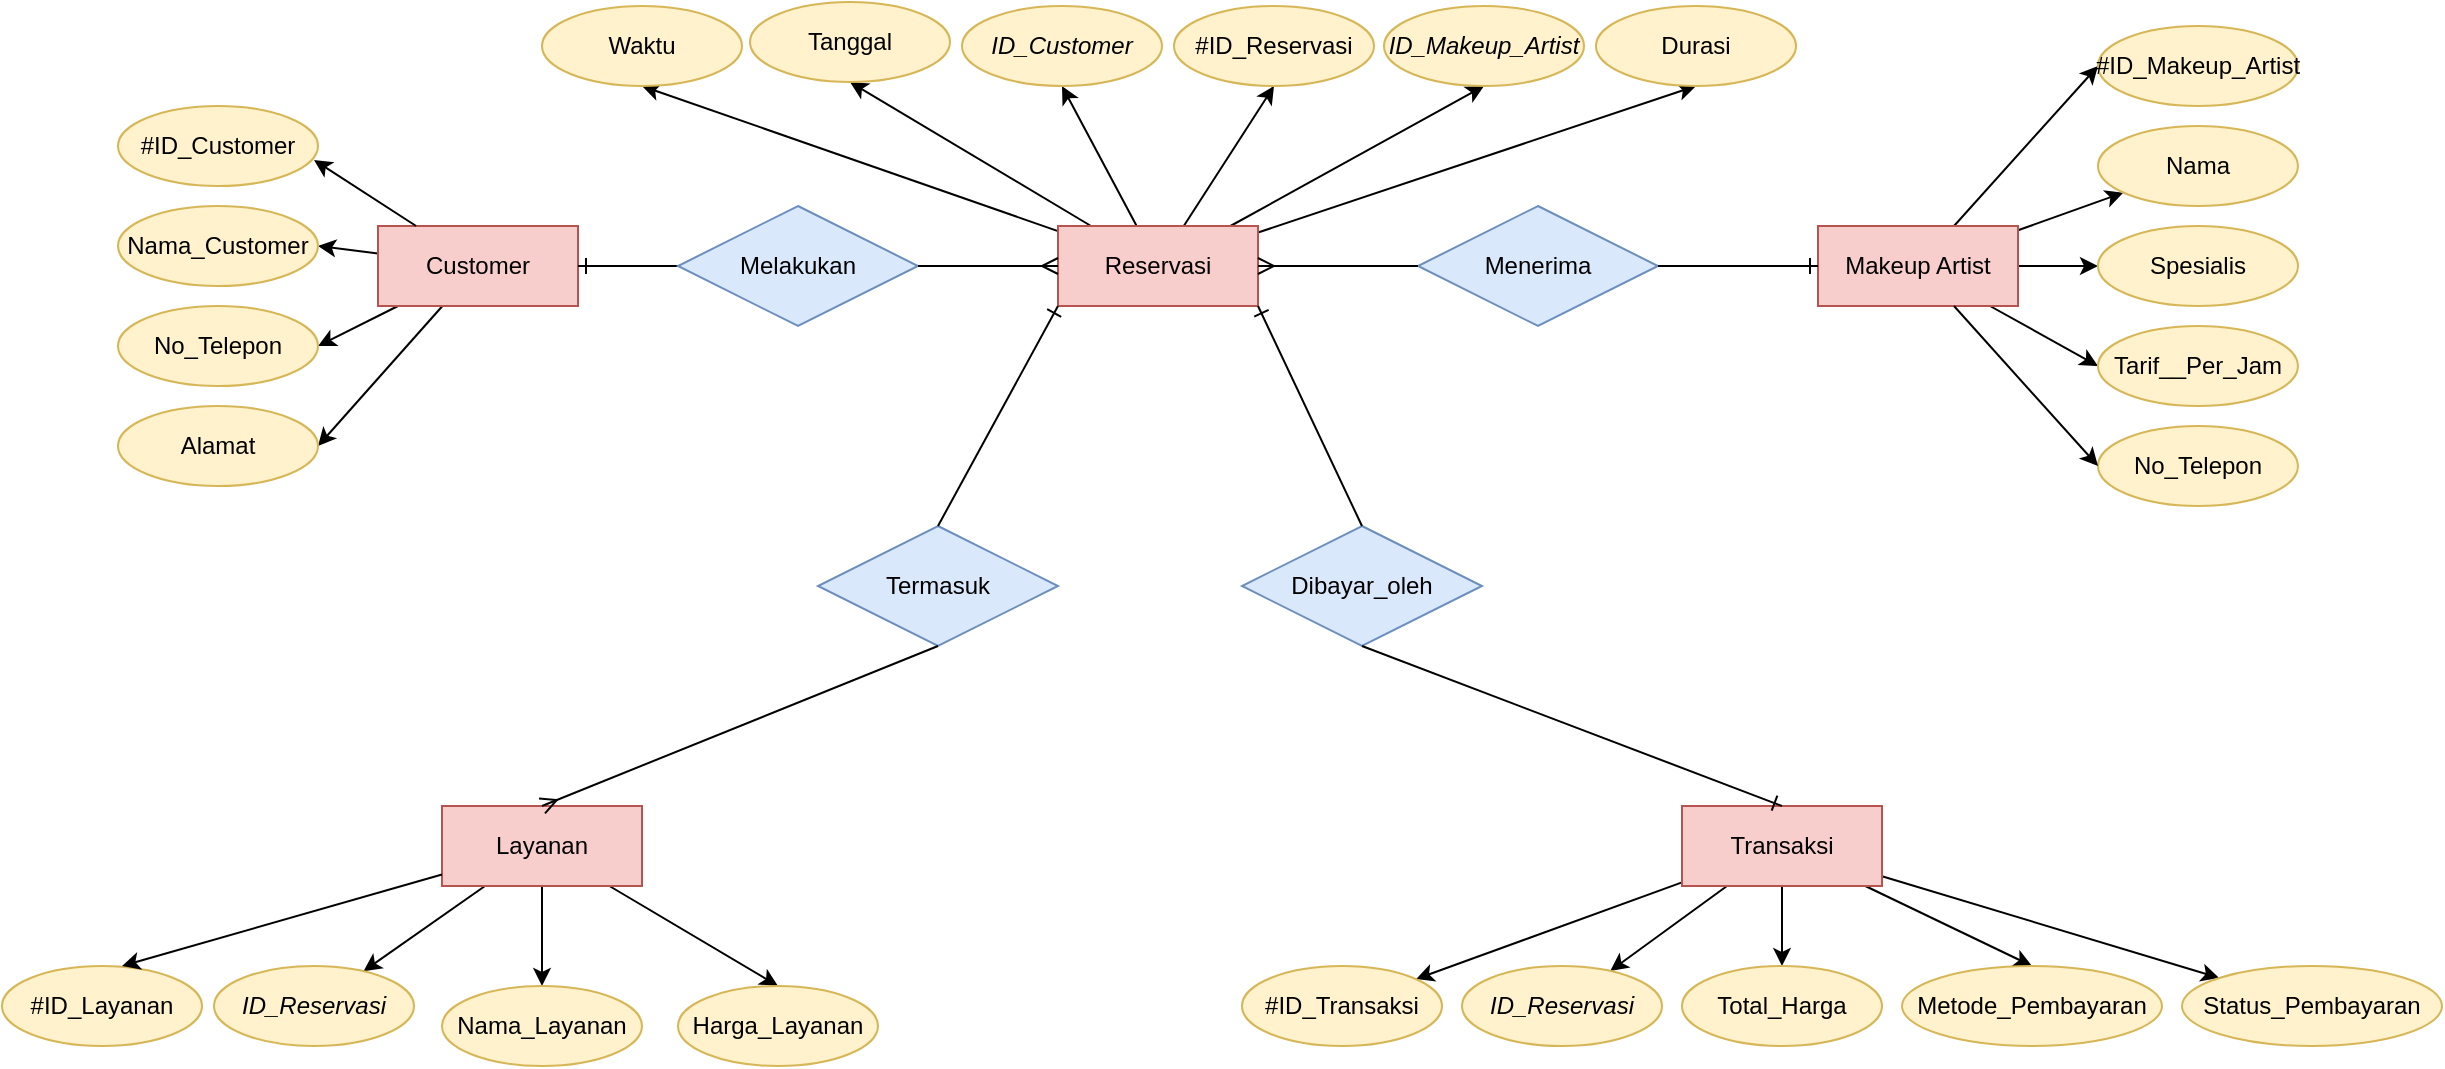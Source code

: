 <mxfile version="26.1.0">
  <diagram name="ERD" id="mqRnHoleAtuB4LZljWnc">
    <mxGraphModel dx="2150" dy="2070" grid="1" gridSize="10" guides="1" tooltips="1" connect="1" arrows="1" fold="1" page="0" pageScale="1" pageWidth="850" pageHeight="1100" math="0" shadow="0">
      <root>
        <mxCell id="0" />
        <mxCell id="1" parent="0" />
        <mxCell id="sZu51_ly2vgdn9Agz_vI-21" style="rounded=0;orthogonalLoop=1;jettySize=auto;html=1;entryX=0.5;entryY=1;entryDx=0;entryDy=0;" parent="1" source="39gsjnchr3GjjbWTML9K-1" target="39gsjnchr3GjjbWTML9K-35" edge="1">
          <mxGeometry relative="1" as="geometry" />
        </mxCell>
        <mxCell id="sZu51_ly2vgdn9Agz_vI-22" style="rounded=0;orthogonalLoop=1;jettySize=auto;html=1;entryX=0.5;entryY=1;entryDx=0;entryDy=0;" parent="1" source="39gsjnchr3GjjbWTML9K-1" target="39gsjnchr3GjjbWTML9K-34" edge="1">
          <mxGeometry relative="1" as="geometry" />
        </mxCell>
        <mxCell id="sZu51_ly2vgdn9Agz_vI-23" style="rounded=0;orthogonalLoop=1;jettySize=auto;html=1;entryX=0.5;entryY=1;entryDx=0;entryDy=0;" parent="1" source="39gsjnchr3GjjbWTML9K-1" target="39gsjnchr3GjjbWTML9K-36" edge="1">
          <mxGeometry relative="1" as="geometry" />
        </mxCell>
        <mxCell id="sZu51_ly2vgdn9Agz_vI-24" style="rounded=0;orthogonalLoop=1;jettySize=auto;html=1;entryX=0.5;entryY=1;entryDx=0;entryDy=0;" parent="1" source="39gsjnchr3GjjbWTML9K-1" target="39gsjnchr3GjjbWTML9K-33" edge="1">
          <mxGeometry relative="1" as="geometry" />
        </mxCell>
        <mxCell id="sZu51_ly2vgdn9Agz_vI-25" style="rounded=0;orthogonalLoop=1;jettySize=auto;html=1;entryX=0.5;entryY=1;entryDx=0;entryDy=0;" parent="1" source="39gsjnchr3GjjbWTML9K-1" target="39gsjnchr3GjjbWTML9K-31" edge="1">
          <mxGeometry relative="1" as="geometry" />
        </mxCell>
        <mxCell id="sZu51_ly2vgdn9Agz_vI-26" style="rounded=0;orthogonalLoop=1;jettySize=auto;html=1;entryX=0.5;entryY=1;entryDx=0;entryDy=0;" parent="1" source="39gsjnchr3GjjbWTML9K-1" target="39gsjnchr3GjjbWTML9K-32" edge="1">
          <mxGeometry relative="1" as="geometry" />
        </mxCell>
        <mxCell id="39gsjnchr3GjjbWTML9K-1" value="Reservasi" style="whiteSpace=wrap;html=1;align=center;fillColor=#f8cecc;strokeColor=#b85450;" parent="1" vertex="1">
          <mxGeometry x="778" y="-820" width="100" height="40" as="geometry" />
        </mxCell>
        <mxCell id="39gsjnchr3GjjbWTML9K-64" style="rounded=0;orthogonalLoop=1;jettySize=auto;html=1;" parent="1" source="39gsjnchr3GjjbWTML9K-2" target="39gsjnchr3GjjbWTML9K-59" edge="1">
          <mxGeometry relative="1" as="geometry" />
        </mxCell>
        <mxCell id="39gsjnchr3GjjbWTML9K-65" style="rounded=0;orthogonalLoop=1;jettySize=auto;html=1;" parent="1" source="39gsjnchr3GjjbWTML9K-2" target="39gsjnchr3GjjbWTML9K-60" edge="1">
          <mxGeometry relative="1" as="geometry" />
        </mxCell>
        <mxCell id="39gsjnchr3GjjbWTML9K-67" style="rounded=0;orthogonalLoop=1;jettySize=auto;html=1;" parent="1" source="39gsjnchr3GjjbWTML9K-2" target="39gsjnchr3GjjbWTML9K-61" edge="1">
          <mxGeometry relative="1" as="geometry" />
        </mxCell>
        <mxCell id="39gsjnchr3GjjbWTML9K-68" style="rounded=0;orthogonalLoop=1;jettySize=auto;html=1;entryX=0.5;entryY=0;entryDx=0;entryDy=0;" parent="1" source="39gsjnchr3GjjbWTML9K-2" target="39gsjnchr3GjjbWTML9K-62" edge="1">
          <mxGeometry relative="1" as="geometry" />
        </mxCell>
        <mxCell id="39gsjnchr3GjjbWTML9K-69" style="rounded=0;orthogonalLoop=1;jettySize=auto;html=1;" parent="1" source="39gsjnchr3GjjbWTML9K-2" target="39gsjnchr3GjjbWTML9K-63" edge="1">
          <mxGeometry relative="1" as="geometry" />
        </mxCell>
        <mxCell id="39gsjnchr3GjjbWTML9K-2" value="Transaksi" style="whiteSpace=wrap;html=1;align=center;fillColor=#f8cecc;strokeColor=#b85450;" parent="1" vertex="1">
          <mxGeometry x="1090" y="-530" width="100" height="40" as="geometry" />
        </mxCell>
        <mxCell id="39gsjnchr3GjjbWTML9K-23" style="rounded=0;orthogonalLoop=1;jettySize=auto;html=1;entryX=0;entryY=0.5;entryDx=0;entryDy=0;" parent="1" source="39gsjnchr3GjjbWTML9K-3" target="39gsjnchr3GjjbWTML9K-22" edge="1">
          <mxGeometry relative="1" as="geometry" />
        </mxCell>
        <mxCell id="39gsjnchr3GjjbWTML9K-24" style="rounded=0;orthogonalLoop=1;jettySize=auto;html=1;" parent="1" source="39gsjnchr3GjjbWTML9K-3" target="39gsjnchr3GjjbWTML9K-21" edge="1">
          <mxGeometry relative="1" as="geometry" />
        </mxCell>
        <mxCell id="39gsjnchr3GjjbWTML9K-25" style="rounded=0;orthogonalLoop=1;jettySize=auto;html=1;entryX=0;entryY=0.5;entryDx=0;entryDy=0;" parent="1" source="39gsjnchr3GjjbWTML9K-3" target="39gsjnchr3GjjbWTML9K-20" edge="1">
          <mxGeometry relative="1" as="geometry" />
        </mxCell>
        <mxCell id="39gsjnchr3GjjbWTML9K-26" style="rounded=0;orthogonalLoop=1;jettySize=auto;html=1;entryX=0;entryY=0.5;entryDx=0;entryDy=0;" parent="1" source="39gsjnchr3GjjbWTML9K-3" target="39gsjnchr3GjjbWTML9K-19" edge="1">
          <mxGeometry relative="1" as="geometry" />
        </mxCell>
        <mxCell id="39gsjnchr3GjjbWTML9K-3" value="Makeup Artist" style="whiteSpace=wrap;html=1;align=center;fillColor=#f8cecc;strokeColor=#b85450;" parent="1" vertex="1">
          <mxGeometry x="1158" y="-820" width="100" height="40" as="geometry" />
        </mxCell>
        <mxCell id="39gsjnchr3GjjbWTML9K-53" style="rounded=0;orthogonalLoop=1;jettySize=auto;html=1;" parent="1" source="39gsjnchr3GjjbWTML9K-4" target="39gsjnchr3GjjbWTML9K-49" edge="1">
          <mxGeometry relative="1" as="geometry" />
        </mxCell>
        <mxCell id="sZu51_ly2vgdn9Agz_vI-104" style="edgeStyle=orthogonalEdgeStyle;rounded=0;orthogonalLoop=1;jettySize=auto;html=1;entryX=0.5;entryY=0;entryDx=0;entryDy=0;" parent="1" source="39gsjnchr3GjjbWTML9K-4" target="sZu51_ly2vgdn9Agz_vI-106" edge="1">
          <mxGeometry relative="1" as="geometry">
            <mxPoint x="520" y="-440" as="targetPoint" />
          </mxGeometry>
        </mxCell>
        <mxCell id="sZu51_ly2vgdn9Agz_vI-105" style="rounded=0;orthogonalLoop=1;jettySize=auto;html=1;entryX=0.5;entryY=0;entryDx=0;entryDy=0;" parent="1" source="39gsjnchr3GjjbWTML9K-4" target="sZu51_ly2vgdn9Agz_vI-107" edge="1">
          <mxGeometry relative="1" as="geometry">
            <mxPoint x="600" y="-440" as="targetPoint" />
          </mxGeometry>
        </mxCell>
        <mxCell id="39gsjnchr3GjjbWTML9K-4" value="Layanan" style="whiteSpace=wrap;html=1;align=center;fillColor=#f8cecc;strokeColor=#b85450;" parent="1" vertex="1">
          <mxGeometry x="470" y="-530" width="100" height="40" as="geometry" />
        </mxCell>
        <mxCell id="39gsjnchr3GjjbWTML9K-14" style="rounded=0;orthogonalLoop=1;jettySize=auto;html=1;entryX=1;entryY=0.5;entryDx=0;entryDy=0;" parent="1" source="39gsjnchr3GjjbWTML9K-5" target="39gsjnchr3GjjbWTML9K-8" edge="1">
          <mxGeometry relative="1" as="geometry" />
        </mxCell>
        <mxCell id="39gsjnchr3GjjbWTML9K-15" style="rounded=0;orthogonalLoop=1;jettySize=auto;html=1;entryX=1;entryY=0.5;entryDx=0;entryDy=0;" parent="1" source="39gsjnchr3GjjbWTML9K-5" target="39gsjnchr3GjjbWTML9K-7" edge="1">
          <mxGeometry relative="1" as="geometry" />
        </mxCell>
        <mxCell id="39gsjnchr3GjjbWTML9K-16" style="rounded=0;orthogonalLoop=1;jettySize=auto;html=1;entryX=1;entryY=0.5;entryDx=0;entryDy=0;" parent="1" source="39gsjnchr3GjjbWTML9K-5" target="39gsjnchr3GjjbWTML9K-6" edge="1">
          <mxGeometry relative="1" as="geometry" />
        </mxCell>
        <mxCell id="39gsjnchr3GjjbWTML9K-5" value="Customer" style="whiteSpace=wrap;html=1;align=center;fillColor=#f8cecc;strokeColor=#b85450;" parent="1" vertex="1">
          <mxGeometry x="438" y="-820" width="100" height="40" as="geometry" />
        </mxCell>
        <mxCell id="39gsjnchr3GjjbWTML9K-6" value="Alamat" style="ellipse;whiteSpace=wrap;html=1;align=center;fillColor=#fff2cc;strokeColor=#d6b656;" parent="1" vertex="1">
          <mxGeometry x="308" y="-730" width="100" height="40" as="geometry" />
        </mxCell>
        <mxCell id="39gsjnchr3GjjbWTML9K-7" value="No_Telepon" style="ellipse;whiteSpace=wrap;html=1;align=center;fillColor=#fff2cc;strokeColor=#d6b656;" parent="1" vertex="1">
          <mxGeometry x="308" y="-780" width="100" height="40" as="geometry" />
        </mxCell>
        <mxCell id="39gsjnchr3GjjbWTML9K-8" value="Nama_Customer" style="ellipse;whiteSpace=wrap;html=1;align=center;fillColor=#fff2cc;strokeColor=#d6b656;" parent="1" vertex="1">
          <mxGeometry x="308" y="-830" width="100" height="40" as="geometry" />
        </mxCell>
        <mxCell id="39gsjnchr3GjjbWTML9K-9" value="#ID_Customer" style="ellipse;whiteSpace=wrap;html=1;align=center;fillColor=#fff2cc;strokeColor=#d6b656;" parent="1" vertex="1">
          <mxGeometry x="308" y="-880" width="100" height="40" as="geometry" />
        </mxCell>
        <mxCell id="39gsjnchr3GjjbWTML9K-13" style="rounded=0;orthogonalLoop=1;jettySize=auto;html=1;entryX=0.98;entryY=0.675;entryDx=0;entryDy=0;entryPerimeter=0;" parent="1" source="39gsjnchr3GjjbWTML9K-5" target="39gsjnchr3GjjbWTML9K-9" edge="1">
          <mxGeometry relative="1" as="geometry" />
        </mxCell>
        <mxCell id="39gsjnchr3GjjbWTML9K-18" value="No_Telepon" style="ellipse;whiteSpace=wrap;html=1;align=center;fillColor=#fff2cc;strokeColor=#d6b656;" parent="1" vertex="1">
          <mxGeometry x="1298" y="-720" width="100" height="40" as="geometry" />
        </mxCell>
        <mxCell id="39gsjnchr3GjjbWTML9K-19" value="Tarif__Per_Jam" style="ellipse;whiteSpace=wrap;html=1;align=center;fillColor=#fff2cc;strokeColor=#d6b656;" parent="1" vertex="1">
          <mxGeometry x="1298" y="-770" width="100" height="40" as="geometry" />
        </mxCell>
        <mxCell id="39gsjnchr3GjjbWTML9K-20" value="Spesialis" style="ellipse;whiteSpace=wrap;html=1;align=center;fillColor=#fff2cc;strokeColor=#d6b656;" parent="1" vertex="1">
          <mxGeometry x="1298" y="-820" width="100" height="40" as="geometry" />
        </mxCell>
        <mxCell id="39gsjnchr3GjjbWTML9K-21" value="Nama" style="ellipse;whiteSpace=wrap;html=1;align=center;fillColor=#fff2cc;strokeColor=#d6b656;" parent="1" vertex="1">
          <mxGeometry x="1298" y="-870" width="100" height="40" as="geometry" />
        </mxCell>
        <mxCell id="39gsjnchr3GjjbWTML9K-22" value="#ID_Makeup_Artist" style="ellipse;whiteSpace=wrap;html=1;align=center;fillColor=#fff2cc;strokeColor=#d6b656;" parent="1" vertex="1">
          <mxGeometry x="1298" y="-920" width="100" height="40" as="geometry" />
        </mxCell>
        <mxCell id="39gsjnchr3GjjbWTML9K-27" style="rounded=0;orthogonalLoop=1;jettySize=auto;html=1;entryX=0;entryY=0.5;entryDx=0;entryDy=0;" parent="1" source="39gsjnchr3GjjbWTML9K-3" target="39gsjnchr3GjjbWTML9K-18" edge="1">
          <mxGeometry relative="1" as="geometry">
            <mxPoint x="1298" y="-700" as="targetPoint" />
          </mxGeometry>
        </mxCell>
        <mxCell id="39gsjnchr3GjjbWTML9K-31" value="Waktu" style="ellipse;whiteSpace=wrap;html=1;align=center;fillColor=#fff2cc;strokeColor=#d6b656;" parent="1" vertex="1">
          <mxGeometry x="520" y="-930" width="100" height="40" as="geometry" />
        </mxCell>
        <mxCell id="39gsjnchr3GjjbWTML9K-32" value="Durasi" style="ellipse;whiteSpace=wrap;html=1;align=center;fillColor=#fff2cc;strokeColor=#d6b656;" parent="1" vertex="1">
          <mxGeometry x="1047" y="-930" width="100" height="40" as="geometry" />
        </mxCell>
        <mxCell id="39gsjnchr3GjjbWTML9K-33" value="Tanggal" style="ellipse;whiteSpace=wrap;html=1;align=center;fillColor=#fff2cc;strokeColor=#d6b656;" parent="1" vertex="1">
          <mxGeometry x="624" y="-932" width="100" height="40" as="geometry" />
        </mxCell>
        <mxCell id="39gsjnchr3GjjbWTML9K-34" value="&lt;i&gt;ID_Makeup_Artist&lt;/i&gt;" style="ellipse;whiteSpace=wrap;html=1;align=center;fillColor=#fff2cc;strokeColor=#d6b656;" parent="1" vertex="1">
          <mxGeometry x="941" y="-930" width="100" height="40" as="geometry" />
        </mxCell>
        <mxCell id="39gsjnchr3GjjbWTML9K-35" value="#ID_Reservasi" style="ellipse;whiteSpace=wrap;html=1;align=center;fillColor=#fff2cc;strokeColor=#d6b656;" parent="1" vertex="1">
          <mxGeometry x="836" y="-930" width="100" height="40" as="geometry" />
        </mxCell>
        <mxCell id="39gsjnchr3GjjbWTML9K-36" value="&lt;i&gt;ID_Customer&lt;/i&gt;" style="ellipse;whiteSpace=wrap;html=1;align=center;fillColor=#fff2cc;strokeColor=#d6b656;" parent="1" vertex="1">
          <mxGeometry x="730" y="-930" width="100" height="40" as="geometry" />
        </mxCell>
        <mxCell id="39gsjnchr3GjjbWTML9K-49" value="&lt;i&gt;ID_Reservasi&lt;/i&gt;" style="ellipse;whiteSpace=wrap;html=1;align=center;fillColor=#fff2cc;strokeColor=#d6b656;" parent="1" vertex="1">
          <mxGeometry x="356" y="-450" width="100" height="40" as="geometry" />
        </mxCell>
        <mxCell id="39gsjnchr3GjjbWTML9K-50" value="#ID_Layanan" style="ellipse;whiteSpace=wrap;html=1;align=center;fillColor=#fff2cc;strokeColor=#d6b656;" parent="1" vertex="1">
          <mxGeometry x="250" y="-450" width="100" height="40" as="geometry" />
        </mxCell>
        <mxCell id="39gsjnchr3GjjbWTML9K-51" style="rounded=0;orthogonalLoop=1;jettySize=auto;html=1;entryX=0.6;entryY=0;entryDx=0;entryDy=0;entryPerimeter=0;" parent="1" source="39gsjnchr3GjjbWTML9K-4" target="39gsjnchr3GjjbWTML9K-50" edge="1">
          <mxGeometry relative="1" as="geometry" />
        </mxCell>
        <mxCell id="39gsjnchr3GjjbWTML9K-59" value="#ID_Transaksi" style="ellipse;whiteSpace=wrap;html=1;align=center;fillColor=#fff2cc;strokeColor=#d6b656;" parent="1" vertex="1">
          <mxGeometry x="870" y="-450" width="100" height="40" as="geometry" />
        </mxCell>
        <mxCell id="39gsjnchr3GjjbWTML9K-60" value="&lt;i&gt;ID_Reservasi&lt;/i&gt;" style="ellipse;whiteSpace=wrap;html=1;align=center;fillColor=#fff2cc;strokeColor=#d6b656;" parent="1" vertex="1">
          <mxGeometry x="980" y="-450" width="100" height="40" as="geometry" />
        </mxCell>
        <mxCell id="39gsjnchr3GjjbWTML9K-61" value="Total_Harga" style="ellipse;whiteSpace=wrap;html=1;align=center;fillColor=#fff2cc;strokeColor=#d6b656;" parent="1" vertex="1">
          <mxGeometry x="1090" y="-450" width="100" height="40" as="geometry" />
        </mxCell>
        <mxCell id="39gsjnchr3GjjbWTML9K-62" value="Metode_Pembayaran" style="ellipse;whiteSpace=wrap;html=1;align=center;fillColor=#fff2cc;strokeColor=#d6b656;" parent="1" vertex="1">
          <mxGeometry x="1200" y="-450" width="130" height="40" as="geometry" />
        </mxCell>
        <mxCell id="39gsjnchr3GjjbWTML9K-63" value="Status_Pembayaran" style="ellipse;whiteSpace=wrap;html=1;align=center;fillColor=#fff2cc;strokeColor=#d6b656;" parent="1" vertex="1">
          <mxGeometry x="1340" y="-450" width="130" height="40" as="geometry" />
        </mxCell>
        <mxCell id="39gsjnchr3GjjbWTML9K-72" value="Termasuk" style="shape=rhombus;perimeter=rhombusPerimeter;whiteSpace=wrap;html=1;align=center;fillColor=#dae8fc;strokeColor=#6c8ebf;" parent="1" vertex="1">
          <mxGeometry x="658" y="-670" width="120" height="60" as="geometry" />
        </mxCell>
        <mxCell id="sZu51_ly2vgdn9Agz_vI-2" value="Menerima" style="shape=rhombus;perimeter=rhombusPerimeter;whiteSpace=wrap;html=1;align=center;fillColor=#dae8fc;strokeColor=#6c8ebf;" parent="1" vertex="1">
          <mxGeometry x="958" y="-830" width="120" height="60" as="geometry" />
        </mxCell>
        <mxCell id="sZu51_ly2vgdn9Agz_vI-3" value="Dibayar_oleh" style="shape=rhombus;perimeter=rhombusPerimeter;whiteSpace=wrap;html=1;align=center;fillColor=#dae8fc;strokeColor=#6c8ebf;" parent="1" vertex="1">
          <mxGeometry x="870" y="-670" width="120" height="60" as="geometry" />
        </mxCell>
        <mxCell id="sZu51_ly2vgdn9Agz_vI-16" value="" style="edgeStyle=entityRelationEdgeStyle;fontSize=12;html=1;endArrow=ERone;endFill=1;rounded=0;entryX=1;entryY=0.5;entryDx=0;entryDy=0;exitX=0;exitY=0.5;exitDx=0;exitDy=0;" parent="1" source="sZu51_ly2vgdn9Agz_vI-1" target="39gsjnchr3GjjbWTML9K-5" edge="1">
          <mxGeometry width="100" height="100" relative="1" as="geometry">
            <mxPoint x="588" y="-800" as="sourcePoint" />
            <mxPoint x="618" y="-850" as="targetPoint" />
          </mxGeometry>
        </mxCell>
        <mxCell id="sZu51_ly2vgdn9Agz_vI-1" value="Melakukan" style="shape=rhombus;perimeter=rhombusPerimeter;whiteSpace=wrap;html=1;align=center;fillColor=#dae8fc;strokeColor=#6c8ebf;" parent="1" vertex="1">
          <mxGeometry x="588" y="-830" width="120" height="60" as="geometry" />
        </mxCell>
        <mxCell id="sZu51_ly2vgdn9Agz_vI-18" value="" style="edgeStyle=entityRelationEdgeStyle;fontSize=12;html=1;endArrow=ERmany;rounded=0;exitX=1;exitY=0.5;exitDx=0;exitDy=0;entryX=0;entryY=0.5;entryDx=0;entryDy=0;" parent="1" source="sZu51_ly2vgdn9Agz_vI-1" target="39gsjnchr3GjjbWTML9K-1" edge="1">
          <mxGeometry width="100" height="100" relative="1" as="geometry">
            <mxPoint x="888" y="-720" as="sourcePoint" />
            <mxPoint x="988" y="-820" as="targetPoint" />
          </mxGeometry>
        </mxCell>
        <mxCell id="sZu51_ly2vgdn9Agz_vI-19" value="" style="edgeStyle=entityRelationEdgeStyle;fontSize=12;html=1;endArrow=ERone;endFill=1;rounded=0;" parent="1" source="sZu51_ly2vgdn9Agz_vI-2" target="39gsjnchr3GjjbWTML9K-3" edge="1">
          <mxGeometry width="100" height="100" relative="1" as="geometry">
            <mxPoint x="1178" y="-750" as="sourcePoint" />
            <mxPoint x="1278" y="-850" as="targetPoint" />
          </mxGeometry>
        </mxCell>
        <mxCell id="sZu51_ly2vgdn9Agz_vI-20" value="" style="edgeStyle=entityRelationEdgeStyle;fontSize=12;html=1;endArrow=ERmany;rounded=0;exitX=0;exitY=0.5;exitDx=0;exitDy=0;entryX=1;entryY=0.5;entryDx=0;entryDy=0;" parent="1" source="sZu51_ly2vgdn9Agz_vI-2" target="39gsjnchr3GjjbWTML9K-1" edge="1">
          <mxGeometry width="100" height="100" relative="1" as="geometry">
            <mxPoint x="1298" y="-770" as="sourcePoint" />
            <mxPoint x="1398" y="-870" as="targetPoint" />
          </mxGeometry>
        </mxCell>
        <mxCell id="sZu51_ly2vgdn9Agz_vI-31" value="" style="fontSize=12;html=1;endArrow=ERmany;rounded=0;exitX=0.5;exitY=1;exitDx=0;exitDy=0;entryX=0.5;entryY=0;entryDx=0;entryDy=0;" parent="1" source="39gsjnchr3GjjbWTML9K-72" target="39gsjnchr3GjjbWTML9K-4" edge="1">
          <mxGeometry width="100" height="100" relative="1" as="geometry">
            <mxPoint x="718" y="-570" as="sourcePoint" />
            <mxPoint x="818" y="-670" as="targetPoint" />
          </mxGeometry>
        </mxCell>
        <mxCell id="sZu51_ly2vgdn9Agz_vI-32" value="" style="fontSize=12;html=1;endArrow=ERone;endFill=1;rounded=0;exitX=0.5;exitY=0;exitDx=0;exitDy=0;entryX=1;entryY=1;entryDx=0;entryDy=0;" parent="1" source="sZu51_ly2vgdn9Agz_vI-3" target="39gsjnchr3GjjbWTML9K-1" edge="1">
          <mxGeometry width="100" height="100" relative="1" as="geometry">
            <mxPoint x="1138" y="-710" as="sourcePoint" />
            <mxPoint x="1238" y="-810" as="targetPoint" />
          </mxGeometry>
        </mxCell>
        <mxCell id="sZu51_ly2vgdn9Agz_vI-33" value="" style="fontSize=12;html=1;endArrow=ERone;endFill=1;rounded=0;exitX=0.5;exitY=1;exitDx=0;exitDy=0;entryX=0.5;entryY=0;entryDx=0;entryDy=0;" parent="1" source="sZu51_ly2vgdn9Agz_vI-3" target="39gsjnchr3GjjbWTML9K-2" edge="1">
          <mxGeometry width="100" height="100" relative="1" as="geometry">
            <mxPoint x="1100" y="-550" as="sourcePoint" />
            <mxPoint x="1200" y="-650" as="targetPoint" />
          </mxGeometry>
        </mxCell>
        <mxCell id="sZu51_ly2vgdn9Agz_vI-106" value="Nama_Layanan" style="ellipse;whiteSpace=wrap;html=1;align=center;fillColor=#fff2cc;strokeColor=#d6b656;" parent="1" vertex="1">
          <mxGeometry x="470" y="-440" width="100" height="40" as="geometry" />
        </mxCell>
        <mxCell id="sZu51_ly2vgdn9Agz_vI-107" value="Harga_Layanan" style="ellipse;whiteSpace=wrap;html=1;align=center;fillColor=#fff2cc;strokeColor=#d6b656;" parent="1" vertex="1">
          <mxGeometry x="588" y="-440" width="100" height="40" as="geometry" />
        </mxCell>
        <mxCell id="sZu51_ly2vgdn9Agz_vI-108" value="" style="fontSize=12;html=1;endArrow=ERone;endFill=1;rounded=0;exitX=0.5;exitY=0;exitDx=0;exitDy=0;entryX=0;entryY=1;entryDx=0;entryDy=0;" parent="1" source="39gsjnchr3GjjbWTML9K-72" target="39gsjnchr3GjjbWTML9K-1" edge="1">
          <mxGeometry width="100" height="100" relative="1" as="geometry">
            <mxPoint x="1010" y="-590" as="sourcePoint" />
            <mxPoint x="830" y="-710" as="targetPoint" />
          </mxGeometry>
        </mxCell>
      </root>
    </mxGraphModel>
  </diagram>
</mxfile>
